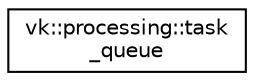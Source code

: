 digraph "Graphical Class Hierarchy"
{
 // LATEX_PDF_SIZE
  edge [fontname="Helvetica",fontsize="10",labelfontname="Helvetica",labelfontsize="10"];
  node [fontname="Helvetica",fontsize="10",shape=record];
  rankdir="LR";
  Node0 [label="vk::processing::task\l_queue",height=0.2,width=0.4,color="black", fillcolor="white", style="filled",URL="$classvk_1_1processing_1_1task__queue.html",tooltip=" "];
}
